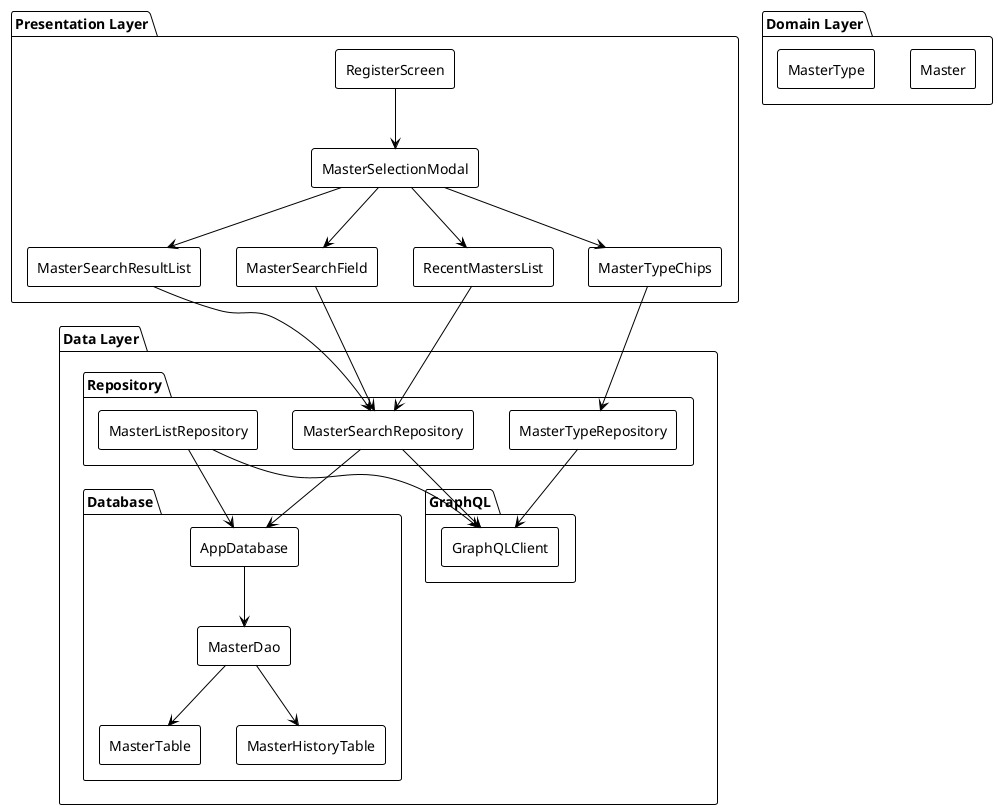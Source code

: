@startuml
!theme plain
skinparam componentStyle rectangle

package "Presentation Layer" {
  [RegisterScreen] as RS
  [MasterSelectionModal] as MSM
  [MasterSearchField] as MSF
  [MasterTypeChips] as MTC
  [RecentMastersList] as RML
  [MasterSearchResultList] as MSRL
}

package "Domain Layer" {
  [Master] as M
  [MasterType] as MT
}

package "Data Layer" {
  package "Repository" {
    [MasterListRepository] as MLR
    [MasterSearchRepository] as MSR
    [MasterTypeRepository] as MTR
  }

  package "Database" {
    [AppDatabase] as DB
    [MasterDao] as DAO
    [MasterTable] as MTBL
    [MasterHistoryTable] as MHTBL
  }

  package "GraphQL" {
    [GraphQLClient] as GQL
  }
}

' 依存関係
RS --> MSM
MSM --> MSF
MSM --> MTC
MSM --> RML
MSM --> MSRL

MSF --> MSR
MTC --> MTR
RML --> MSR
MSRL --> MSR

MSR --> DB
MSR --> GQL
MLR --> DB
MLR --> GQL
MTR --> GQL

DB --> DAO
DAO --> MTBL
DAO --> MHTBL

@enduml 